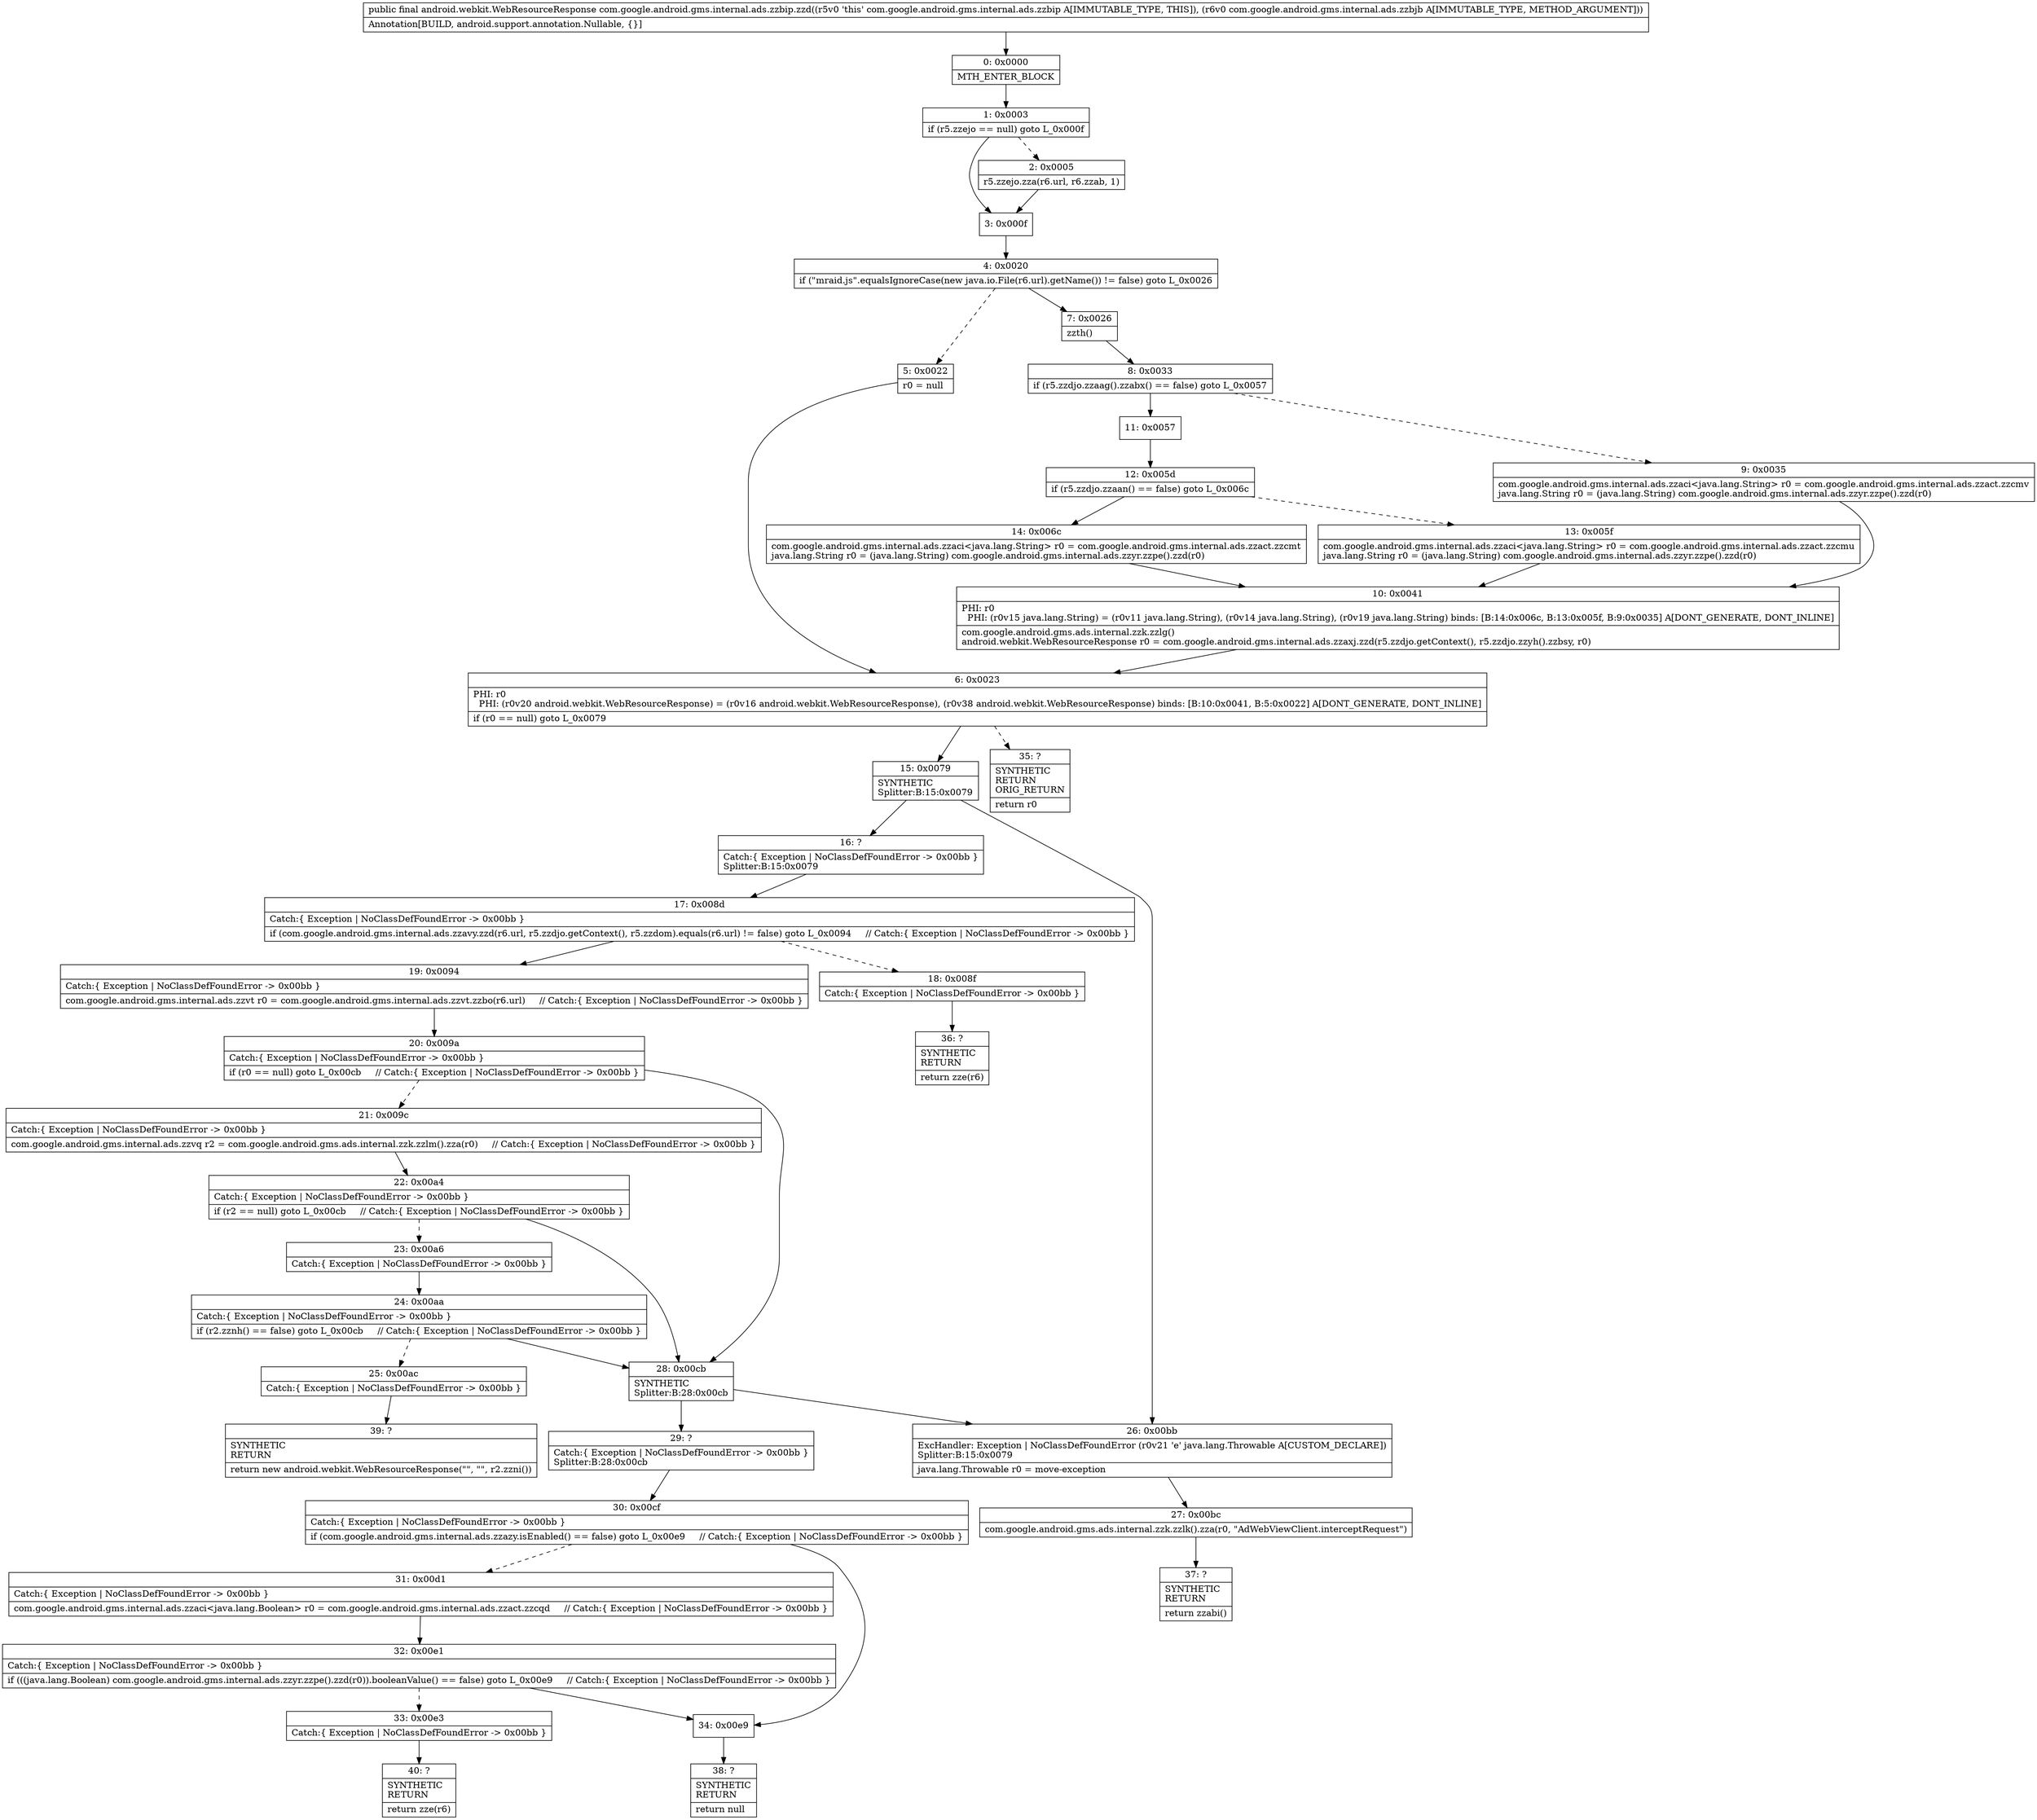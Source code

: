 digraph "CFG forcom.google.android.gms.internal.ads.zzbip.zzd(Lcom\/google\/android\/gms\/internal\/ads\/zzbjb;)Landroid\/webkit\/WebResourceResponse;" {
Node_0 [shape=record,label="{0\:\ 0x0000|MTH_ENTER_BLOCK\l}"];
Node_1 [shape=record,label="{1\:\ 0x0003|if (r5.zzejo == null) goto L_0x000f\l}"];
Node_2 [shape=record,label="{2\:\ 0x0005|r5.zzejo.zza(r6.url, r6.zzab, 1)\l}"];
Node_3 [shape=record,label="{3\:\ 0x000f}"];
Node_4 [shape=record,label="{4\:\ 0x0020|if (\"mraid.js\".equalsIgnoreCase(new java.io.File(r6.url).getName()) != false) goto L_0x0026\l}"];
Node_5 [shape=record,label="{5\:\ 0x0022|r0 = null\l}"];
Node_6 [shape=record,label="{6\:\ 0x0023|PHI: r0 \l  PHI: (r0v20 android.webkit.WebResourceResponse) = (r0v16 android.webkit.WebResourceResponse), (r0v38 android.webkit.WebResourceResponse) binds: [B:10:0x0041, B:5:0x0022] A[DONT_GENERATE, DONT_INLINE]\l|if (r0 == null) goto L_0x0079\l}"];
Node_7 [shape=record,label="{7\:\ 0x0026|zzth()\l}"];
Node_8 [shape=record,label="{8\:\ 0x0033|if (r5.zzdjo.zzaag().zzabx() == false) goto L_0x0057\l}"];
Node_9 [shape=record,label="{9\:\ 0x0035|com.google.android.gms.internal.ads.zzaci\<java.lang.String\> r0 = com.google.android.gms.internal.ads.zzact.zzcmv\ljava.lang.String r0 = (java.lang.String) com.google.android.gms.internal.ads.zzyr.zzpe().zzd(r0)\l}"];
Node_10 [shape=record,label="{10\:\ 0x0041|PHI: r0 \l  PHI: (r0v15 java.lang.String) = (r0v11 java.lang.String), (r0v14 java.lang.String), (r0v19 java.lang.String) binds: [B:14:0x006c, B:13:0x005f, B:9:0x0035] A[DONT_GENERATE, DONT_INLINE]\l|com.google.android.gms.ads.internal.zzk.zzlg()\landroid.webkit.WebResourceResponse r0 = com.google.android.gms.internal.ads.zzaxj.zzd(r5.zzdjo.getContext(), r5.zzdjo.zzyh().zzbsy, r0)\l}"];
Node_11 [shape=record,label="{11\:\ 0x0057}"];
Node_12 [shape=record,label="{12\:\ 0x005d|if (r5.zzdjo.zzaan() == false) goto L_0x006c\l}"];
Node_13 [shape=record,label="{13\:\ 0x005f|com.google.android.gms.internal.ads.zzaci\<java.lang.String\> r0 = com.google.android.gms.internal.ads.zzact.zzcmu\ljava.lang.String r0 = (java.lang.String) com.google.android.gms.internal.ads.zzyr.zzpe().zzd(r0)\l}"];
Node_14 [shape=record,label="{14\:\ 0x006c|com.google.android.gms.internal.ads.zzaci\<java.lang.String\> r0 = com.google.android.gms.internal.ads.zzact.zzcmt\ljava.lang.String r0 = (java.lang.String) com.google.android.gms.internal.ads.zzyr.zzpe().zzd(r0)\l}"];
Node_15 [shape=record,label="{15\:\ 0x0079|SYNTHETIC\lSplitter:B:15:0x0079\l}"];
Node_16 [shape=record,label="{16\:\ ?|Catch:\{ Exception \| NoClassDefFoundError \-\> 0x00bb \}\lSplitter:B:15:0x0079\l}"];
Node_17 [shape=record,label="{17\:\ 0x008d|Catch:\{ Exception \| NoClassDefFoundError \-\> 0x00bb \}\l|if (com.google.android.gms.internal.ads.zzavy.zzd(r6.url, r5.zzdjo.getContext(), r5.zzdom).equals(r6.url) != false) goto L_0x0094     \/\/ Catch:\{ Exception \| NoClassDefFoundError \-\> 0x00bb \}\l}"];
Node_18 [shape=record,label="{18\:\ 0x008f|Catch:\{ Exception \| NoClassDefFoundError \-\> 0x00bb \}\l}"];
Node_19 [shape=record,label="{19\:\ 0x0094|Catch:\{ Exception \| NoClassDefFoundError \-\> 0x00bb \}\l|com.google.android.gms.internal.ads.zzvt r0 = com.google.android.gms.internal.ads.zzvt.zzbo(r6.url)     \/\/ Catch:\{ Exception \| NoClassDefFoundError \-\> 0x00bb \}\l}"];
Node_20 [shape=record,label="{20\:\ 0x009a|Catch:\{ Exception \| NoClassDefFoundError \-\> 0x00bb \}\l|if (r0 == null) goto L_0x00cb     \/\/ Catch:\{ Exception \| NoClassDefFoundError \-\> 0x00bb \}\l}"];
Node_21 [shape=record,label="{21\:\ 0x009c|Catch:\{ Exception \| NoClassDefFoundError \-\> 0x00bb \}\l|com.google.android.gms.internal.ads.zzvq r2 = com.google.android.gms.ads.internal.zzk.zzlm().zza(r0)     \/\/ Catch:\{ Exception \| NoClassDefFoundError \-\> 0x00bb \}\l}"];
Node_22 [shape=record,label="{22\:\ 0x00a4|Catch:\{ Exception \| NoClassDefFoundError \-\> 0x00bb \}\l|if (r2 == null) goto L_0x00cb     \/\/ Catch:\{ Exception \| NoClassDefFoundError \-\> 0x00bb \}\l}"];
Node_23 [shape=record,label="{23\:\ 0x00a6|Catch:\{ Exception \| NoClassDefFoundError \-\> 0x00bb \}\l}"];
Node_24 [shape=record,label="{24\:\ 0x00aa|Catch:\{ Exception \| NoClassDefFoundError \-\> 0x00bb \}\l|if (r2.zznh() == false) goto L_0x00cb     \/\/ Catch:\{ Exception \| NoClassDefFoundError \-\> 0x00bb \}\l}"];
Node_25 [shape=record,label="{25\:\ 0x00ac|Catch:\{ Exception \| NoClassDefFoundError \-\> 0x00bb \}\l}"];
Node_26 [shape=record,label="{26\:\ 0x00bb|ExcHandler: Exception \| NoClassDefFoundError (r0v21 'e' java.lang.Throwable A[CUSTOM_DECLARE])\lSplitter:B:15:0x0079\l|java.lang.Throwable r0 = move\-exception\l}"];
Node_27 [shape=record,label="{27\:\ 0x00bc|com.google.android.gms.ads.internal.zzk.zzlk().zza(r0, \"AdWebViewClient.interceptRequest\")\l}"];
Node_28 [shape=record,label="{28\:\ 0x00cb|SYNTHETIC\lSplitter:B:28:0x00cb\l}"];
Node_29 [shape=record,label="{29\:\ ?|Catch:\{ Exception \| NoClassDefFoundError \-\> 0x00bb \}\lSplitter:B:28:0x00cb\l}"];
Node_30 [shape=record,label="{30\:\ 0x00cf|Catch:\{ Exception \| NoClassDefFoundError \-\> 0x00bb \}\l|if (com.google.android.gms.internal.ads.zzazy.isEnabled() == false) goto L_0x00e9     \/\/ Catch:\{ Exception \| NoClassDefFoundError \-\> 0x00bb \}\l}"];
Node_31 [shape=record,label="{31\:\ 0x00d1|Catch:\{ Exception \| NoClassDefFoundError \-\> 0x00bb \}\l|com.google.android.gms.internal.ads.zzaci\<java.lang.Boolean\> r0 = com.google.android.gms.internal.ads.zzact.zzcqd     \/\/ Catch:\{ Exception \| NoClassDefFoundError \-\> 0x00bb \}\l}"];
Node_32 [shape=record,label="{32\:\ 0x00e1|Catch:\{ Exception \| NoClassDefFoundError \-\> 0x00bb \}\l|if (((java.lang.Boolean) com.google.android.gms.internal.ads.zzyr.zzpe().zzd(r0)).booleanValue() == false) goto L_0x00e9     \/\/ Catch:\{ Exception \| NoClassDefFoundError \-\> 0x00bb \}\l}"];
Node_33 [shape=record,label="{33\:\ 0x00e3|Catch:\{ Exception \| NoClassDefFoundError \-\> 0x00bb \}\l}"];
Node_34 [shape=record,label="{34\:\ 0x00e9}"];
Node_35 [shape=record,label="{35\:\ ?|SYNTHETIC\lRETURN\lORIG_RETURN\l|return r0\l}"];
Node_36 [shape=record,label="{36\:\ ?|SYNTHETIC\lRETURN\l|return zze(r6)\l}"];
Node_37 [shape=record,label="{37\:\ ?|SYNTHETIC\lRETURN\l|return zzabi()\l}"];
Node_38 [shape=record,label="{38\:\ ?|SYNTHETIC\lRETURN\l|return null\l}"];
Node_39 [shape=record,label="{39\:\ ?|SYNTHETIC\lRETURN\l|return new android.webkit.WebResourceResponse(\"\", \"\", r2.zzni())\l}"];
Node_40 [shape=record,label="{40\:\ ?|SYNTHETIC\lRETURN\l|return zze(r6)\l}"];
MethodNode[shape=record,label="{public final android.webkit.WebResourceResponse com.google.android.gms.internal.ads.zzbip.zzd((r5v0 'this' com.google.android.gms.internal.ads.zzbip A[IMMUTABLE_TYPE, THIS]), (r6v0 com.google.android.gms.internal.ads.zzbjb A[IMMUTABLE_TYPE, METHOD_ARGUMENT]))  | Annotation[BUILD, android.support.annotation.Nullable, \{\}]\l}"];
MethodNode -> Node_0;
Node_0 -> Node_1;
Node_1 -> Node_2[style=dashed];
Node_1 -> Node_3;
Node_2 -> Node_3;
Node_3 -> Node_4;
Node_4 -> Node_5[style=dashed];
Node_4 -> Node_7;
Node_5 -> Node_6;
Node_6 -> Node_15;
Node_6 -> Node_35[style=dashed];
Node_7 -> Node_8;
Node_8 -> Node_9[style=dashed];
Node_8 -> Node_11;
Node_9 -> Node_10;
Node_10 -> Node_6;
Node_11 -> Node_12;
Node_12 -> Node_13[style=dashed];
Node_12 -> Node_14;
Node_13 -> Node_10;
Node_14 -> Node_10;
Node_15 -> Node_16;
Node_15 -> Node_26;
Node_16 -> Node_17;
Node_17 -> Node_18[style=dashed];
Node_17 -> Node_19;
Node_18 -> Node_36;
Node_19 -> Node_20;
Node_20 -> Node_21[style=dashed];
Node_20 -> Node_28;
Node_21 -> Node_22;
Node_22 -> Node_23[style=dashed];
Node_22 -> Node_28;
Node_23 -> Node_24;
Node_24 -> Node_25[style=dashed];
Node_24 -> Node_28;
Node_25 -> Node_39;
Node_26 -> Node_27;
Node_27 -> Node_37;
Node_28 -> Node_29;
Node_28 -> Node_26;
Node_29 -> Node_30;
Node_30 -> Node_31[style=dashed];
Node_30 -> Node_34;
Node_31 -> Node_32;
Node_32 -> Node_33[style=dashed];
Node_32 -> Node_34;
Node_33 -> Node_40;
Node_34 -> Node_38;
}

